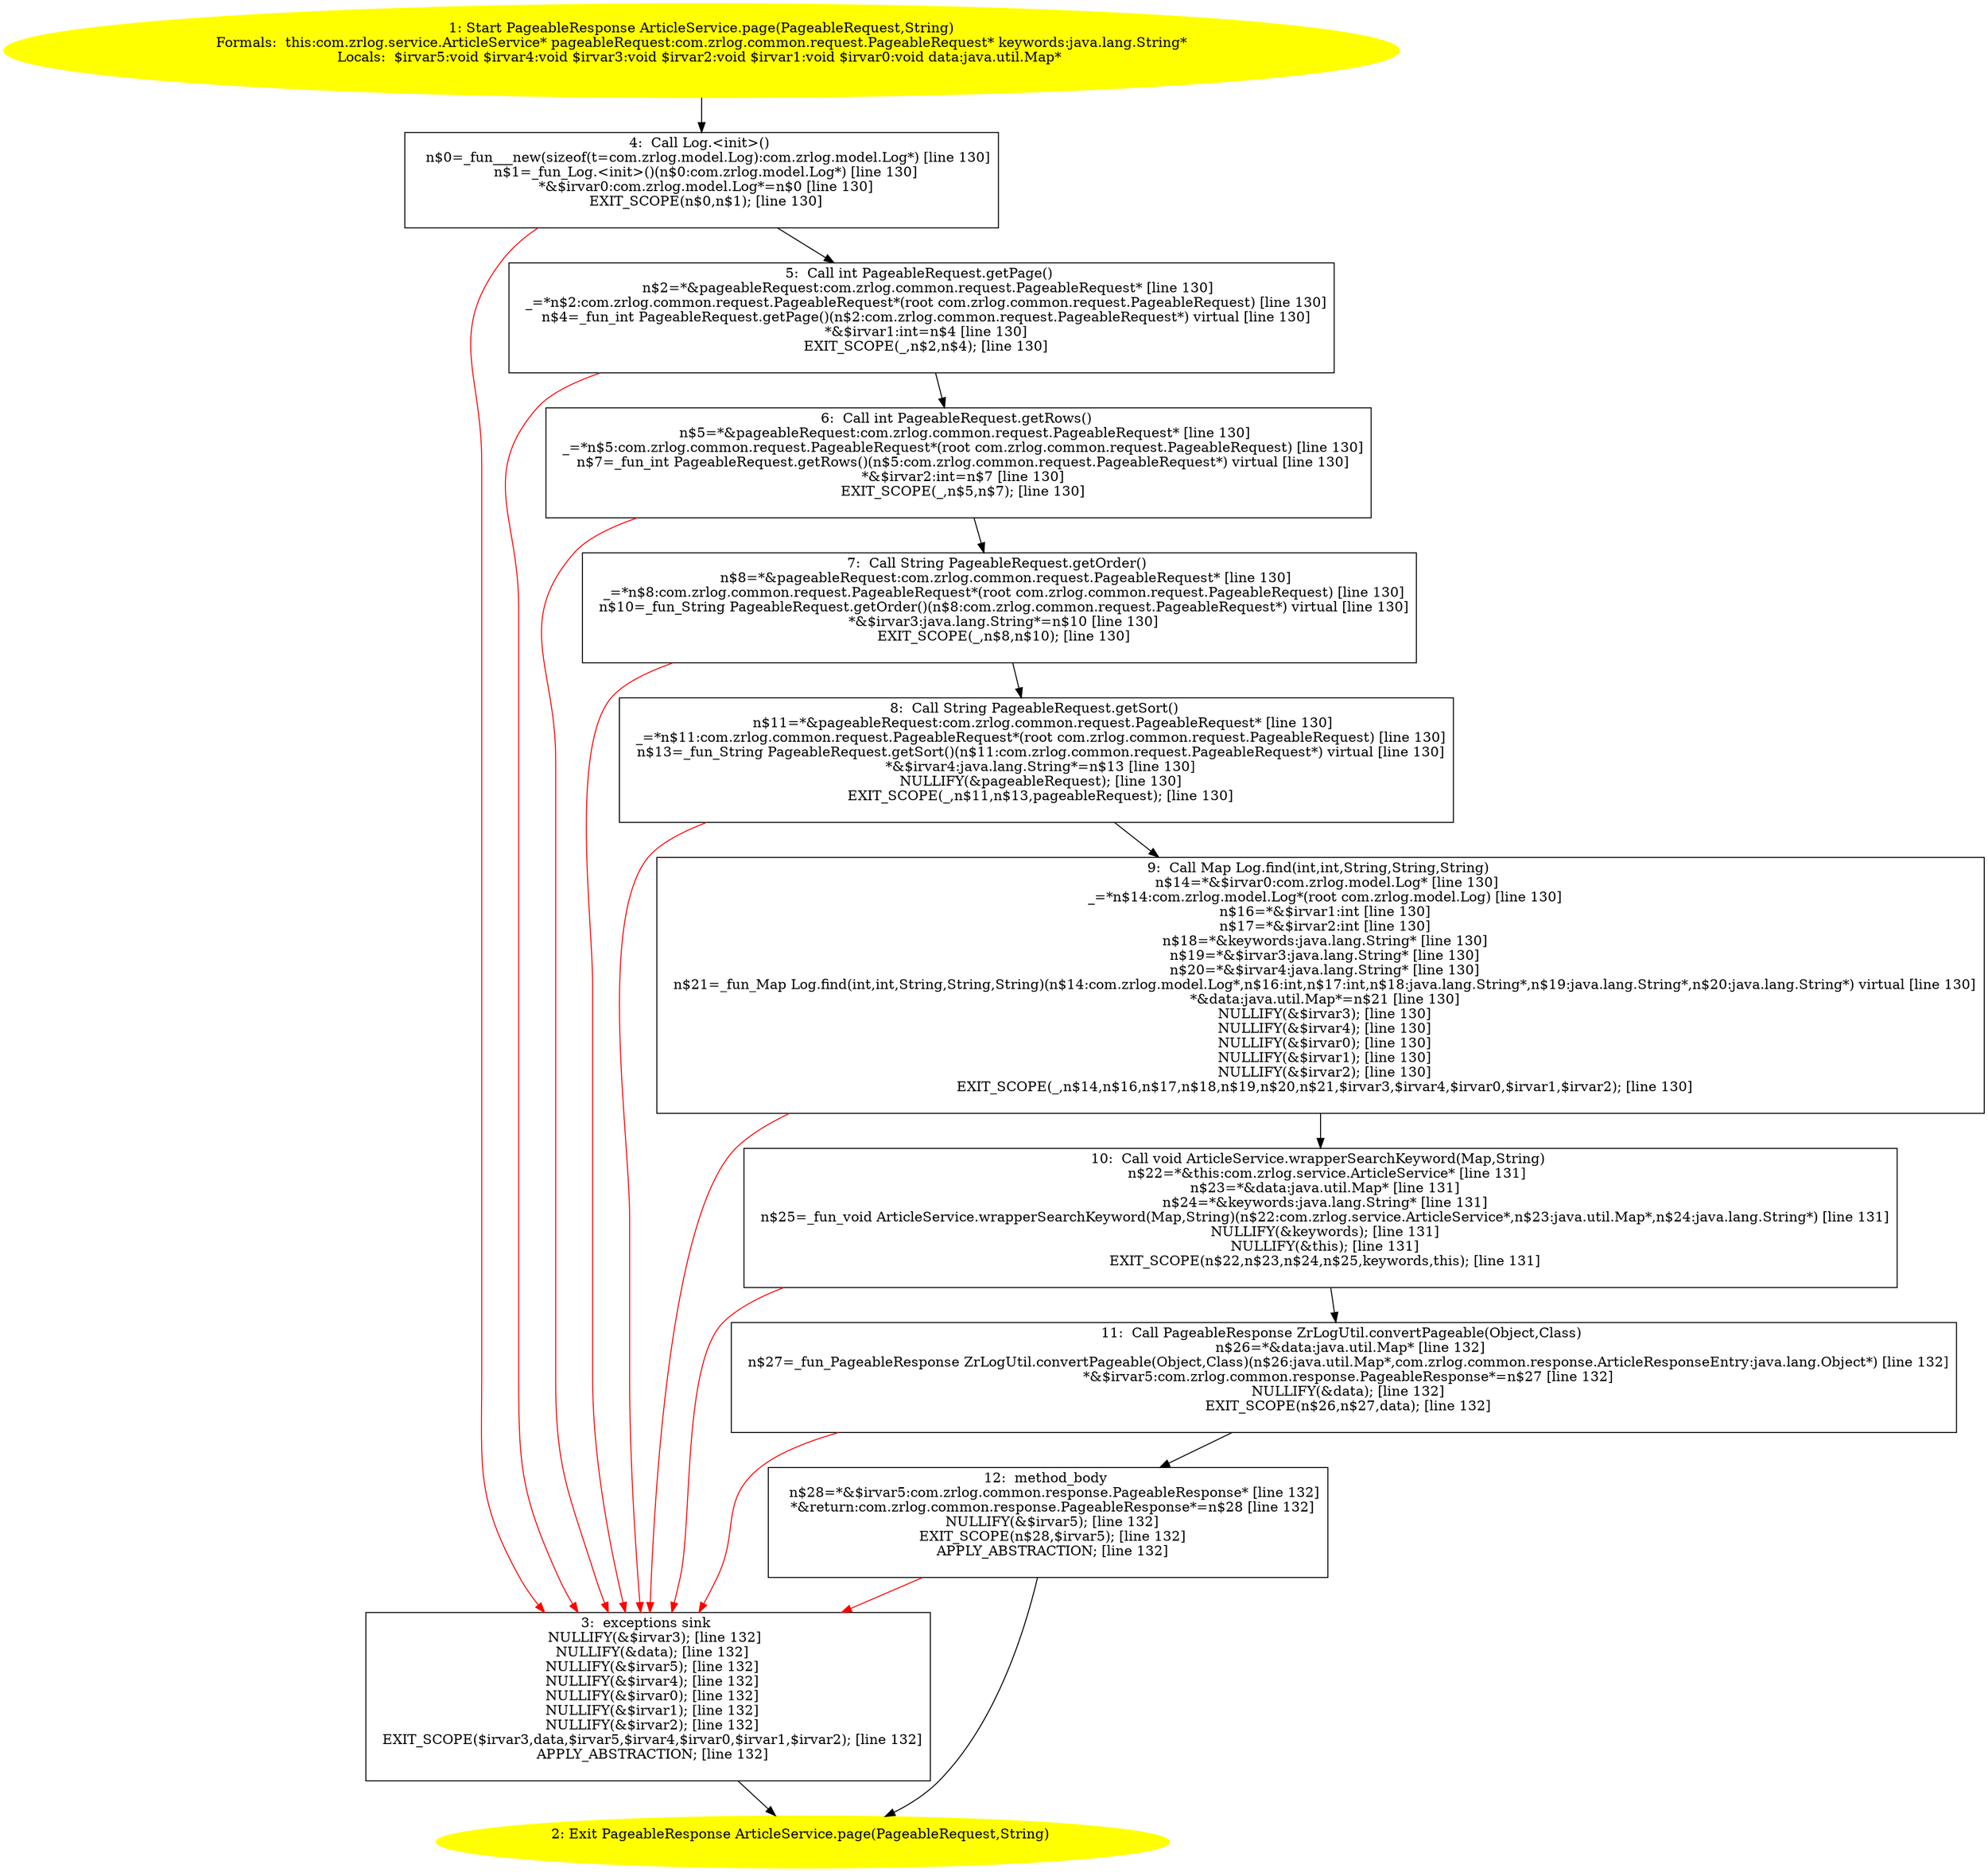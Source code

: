 /* @generated */
digraph cfg {
"com.zrlog.service.ArticleService.page(com.zrlog.common.request.PageableRequest,java.lang.String):com.f20721da27173eb570710cfe98f7bb6a_1" [label="1: Start PageableResponse ArticleService.page(PageableRequest,String)\nFormals:  this:com.zrlog.service.ArticleService* pageableRequest:com.zrlog.common.request.PageableRequest* keywords:java.lang.String*\nLocals:  $irvar5:void $irvar4:void $irvar3:void $irvar2:void $irvar1:void $irvar0:void data:java.util.Map* \n  " color=yellow style=filled]
	

	 "com.zrlog.service.ArticleService.page(com.zrlog.common.request.PageableRequest,java.lang.String):com.f20721da27173eb570710cfe98f7bb6a_1" -> "com.zrlog.service.ArticleService.page(com.zrlog.common.request.PageableRequest,java.lang.String):com.f20721da27173eb570710cfe98f7bb6a_4" ;
"com.zrlog.service.ArticleService.page(com.zrlog.common.request.PageableRequest,java.lang.String):com.f20721da27173eb570710cfe98f7bb6a_2" [label="2: Exit PageableResponse ArticleService.page(PageableRequest,String) \n  " color=yellow style=filled]
	

"com.zrlog.service.ArticleService.page(com.zrlog.common.request.PageableRequest,java.lang.String):com.f20721da27173eb570710cfe98f7bb6a_3" [label="3:  exceptions sink \n   NULLIFY(&$irvar3); [line 132]\n  NULLIFY(&data); [line 132]\n  NULLIFY(&$irvar5); [line 132]\n  NULLIFY(&$irvar4); [line 132]\n  NULLIFY(&$irvar0); [line 132]\n  NULLIFY(&$irvar1); [line 132]\n  NULLIFY(&$irvar2); [line 132]\n  EXIT_SCOPE($irvar3,data,$irvar5,$irvar4,$irvar0,$irvar1,$irvar2); [line 132]\n  APPLY_ABSTRACTION; [line 132]\n " shape="box"]
	

	 "com.zrlog.service.ArticleService.page(com.zrlog.common.request.PageableRequest,java.lang.String):com.f20721da27173eb570710cfe98f7bb6a_3" -> "com.zrlog.service.ArticleService.page(com.zrlog.common.request.PageableRequest,java.lang.String):com.f20721da27173eb570710cfe98f7bb6a_2" ;
"com.zrlog.service.ArticleService.page(com.zrlog.common.request.PageableRequest,java.lang.String):com.f20721da27173eb570710cfe98f7bb6a_4" [label="4:  Call Log.<init>() \n   n$0=_fun___new(sizeof(t=com.zrlog.model.Log):com.zrlog.model.Log*) [line 130]\n  n$1=_fun_Log.<init>()(n$0:com.zrlog.model.Log*) [line 130]\n  *&$irvar0:com.zrlog.model.Log*=n$0 [line 130]\n  EXIT_SCOPE(n$0,n$1); [line 130]\n " shape="box"]
	

	 "com.zrlog.service.ArticleService.page(com.zrlog.common.request.PageableRequest,java.lang.String):com.f20721da27173eb570710cfe98f7bb6a_4" -> "com.zrlog.service.ArticleService.page(com.zrlog.common.request.PageableRequest,java.lang.String):com.f20721da27173eb570710cfe98f7bb6a_5" ;
	 "com.zrlog.service.ArticleService.page(com.zrlog.common.request.PageableRequest,java.lang.String):com.f20721da27173eb570710cfe98f7bb6a_4" -> "com.zrlog.service.ArticleService.page(com.zrlog.common.request.PageableRequest,java.lang.String):com.f20721da27173eb570710cfe98f7bb6a_3" [color="red" ];
"com.zrlog.service.ArticleService.page(com.zrlog.common.request.PageableRequest,java.lang.String):com.f20721da27173eb570710cfe98f7bb6a_5" [label="5:  Call int PageableRequest.getPage() \n   n$2=*&pageableRequest:com.zrlog.common.request.PageableRequest* [line 130]\n  _=*n$2:com.zrlog.common.request.PageableRequest*(root com.zrlog.common.request.PageableRequest) [line 130]\n  n$4=_fun_int PageableRequest.getPage()(n$2:com.zrlog.common.request.PageableRequest*) virtual [line 130]\n  *&$irvar1:int=n$4 [line 130]\n  EXIT_SCOPE(_,n$2,n$4); [line 130]\n " shape="box"]
	

	 "com.zrlog.service.ArticleService.page(com.zrlog.common.request.PageableRequest,java.lang.String):com.f20721da27173eb570710cfe98f7bb6a_5" -> "com.zrlog.service.ArticleService.page(com.zrlog.common.request.PageableRequest,java.lang.String):com.f20721da27173eb570710cfe98f7bb6a_6" ;
	 "com.zrlog.service.ArticleService.page(com.zrlog.common.request.PageableRequest,java.lang.String):com.f20721da27173eb570710cfe98f7bb6a_5" -> "com.zrlog.service.ArticleService.page(com.zrlog.common.request.PageableRequest,java.lang.String):com.f20721da27173eb570710cfe98f7bb6a_3" [color="red" ];
"com.zrlog.service.ArticleService.page(com.zrlog.common.request.PageableRequest,java.lang.String):com.f20721da27173eb570710cfe98f7bb6a_6" [label="6:  Call int PageableRequest.getRows() \n   n$5=*&pageableRequest:com.zrlog.common.request.PageableRequest* [line 130]\n  _=*n$5:com.zrlog.common.request.PageableRequest*(root com.zrlog.common.request.PageableRequest) [line 130]\n  n$7=_fun_int PageableRequest.getRows()(n$5:com.zrlog.common.request.PageableRequest*) virtual [line 130]\n  *&$irvar2:int=n$7 [line 130]\n  EXIT_SCOPE(_,n$5,n$7); [line 130]\n " shape="box"]
	

	 "com.zrlog.service.ArticleService.page(com.zrlog.common.request.PageableRequest,java.lang.String):com.f20721da27173eb570710cfe98f7bb6a_6" -> "com.zrlog.service.ArticleService.page(com.zrlog.common.request.PageableRequest,java.lang.String):com.f20721da27173eb570710cfe98f7bb6a_7" ;
	 "com.zrlog.service.ArticleService.page(com.zrlog.common.request.PageableRequest,java.lang.String):com.f20721da27173eb570710cfe98f7bb6a_6" -> "com.zrlog.service.ArticleService.page(com.zrlog.common.request.PageableRequest,java.lang.String):com.f20721da27173eb570710cfe98f7bb6a_3" [color="red" ];
"com.zrlog.service.ArticleService.page(com.zrlog.common.request.PageableRequest,java.lang.String):com.f20721da27173eb570710cfe98f7bb6a_7" [label="7:  Call String PageableRequest.getOrder() \n   n$8=*&pageableRequest:com.zrlog.common.request.PageableRequest* [line 130]\n  _=*n$8:com.zrlog.common.request.PageableRequest*(root com.zrlog.common.request.PageableRequest) [line 130]\n  n$10=_fun_String PageableRequest.getOrder()(n$8:com.zrlog.common.request.PageableRequest*) virtual [line 130]\n  *&$irvar3:java.lang.String*=n$10 [line 130]\n  EXIT_SCOPE(_,n$8,n$10); [line 130]\n " shape="box"]
	

	 "com.zrlog.service.ArticleService.page(com.zrlog.common.request.PageableRequest,java.lang.String):com.f20721da27173eb570710cfe98f7bb6a_7" -> "com.zrlog.service.ArticleService.page(com.zrlog.common.request.PageableRequest,java.lang.String):com.f20721da27173eb570710cfe98f7bb6a_8" ;
	 "com.zrlog.service.ArticleService.page(com.zrlog.common.request.PageableRequest,java.lang.String):com.f20721da27173eb570710cfe98f7bb6a_7" -> "com.zrlog.service.ArticleService.page(com.zrlog.common.request.PageableRequest,java.lang.String):com.f20721da27173eb570710cfe98f7bb6a_3" [color="red" ];
"com.zrlog.service.ArticleService.page(com.zrlog.common.request.PageableRequest,java.lang.String):com.f20721da27173eb570710cfe98f7bb6a_8" [label="8:  Call String PageableRequest.getSort() \n   n$11=*&pageableRequest:com.zrlog.common.request.PageableRequest* [line 130]\n  _=*n$11:com.zrlog.common.request.PageableRequest*(root com.zrlog.common.request.PageableRequest) [line 130]\n  n$13=_fun_String PageableRequest.getSort()(n$11:com.zrlog.common.request.PageableRequest*) virtual [line 130]\n  *&$irvar4:java.lang.String*=n$13 [line 130]\n  NULLIFY(&pageableRequest); [line 130]\n  EXIT_SCOPE(_,n$11,n$13,pageableRequest); [line 130]\n " shape="box"]
	

	 "com.zrlog.service.ArticleService.page(com.zrlog.common.request.PageableRequest,java.lang.String):com.f20721da27173eb570710cfe98f7bb6a_8" -> "com.zrlog.service.ArticleService.page(com.zrlog.common.request.PageableRequest,java.lang.String):com.f20721da27173eb570710cfe98f7bb6a_9" ;
	 "com.zrlog.service.ArticleService.page(com.zrlog.common.request.PageableRequest,java.lang.String):com.f20721da27173eb570710cfe98f7bb6a_8" -> "com.zrlog.service.ArticleService.page(com.zrlog.common.request.PageableRequest,java.lang.String):com.f20721da27173eb570710cfe98f7bb6a_3" [color="red" ];
"com.zrlog.service.ArticleService.page(com.zrlog.common.request.PageableRequest,java.lang.String):com.f20721da27173eb570710cfe98f7bb6a_9" [label="9:  Call Map Log.find(int,int,String,String,String) \n   n$14=*&$irvar0:com.zrlog.model.Log* [line 130]\n  _=*n$14:com.zrlog.model.Log*(root com.zrlog.model.Log) [line 130]\n  n$16=*&$irvar1:int [line 130]\n  n$17=*&$irvar2:int [line 130]\n  n$18=*&keywords:java.lang.String* [line 130]\n  n$19=*&$irvar3:java.lang.String* [line 130]\n  n$20=*&$irvar4:java.lang.String* [line 130]\n  n$21=_fun_Map Log.find(int,int,String,String,String)(n$14:com.zrlog.model.Log*,n$16:int,n$17:int,n$18:java.lang.String*,n$19:java.lang.String*,n$20:java.lang.String*) virtual [line 130]\n  *&data:java.util.Map*=n$21 [line 130]\n  NULLIFY(&$irvar3); [line 130]\n  NULLIFY(&$irvar4); [line 130]\n  NULLIFY(&$irvar0); [line 130]\n  NULLIFY(&$irvar1); [line 130]\n  NULLIFY(&$irvar2); [line 130]\n  EXIT_SCOPE(_,n$14,n$16,n$17,n$18,n$19,n$20,n$21,$irvar3,$irvar4,$irvar0,$irvar1,$irvar2); [line 130]\n " shape="box"]
	

	 "com.zrlog.service.ArticleService.page(com.zrlog.common.request.PageableRequest,java.lang.String):com.f20721da27173eb570710cfe98f7bb6a_9" -> "com.zrlog.service.ArticleService.page(com.zrlog.common.request.PageableRequest,java.lang.String):com.f20721da27173eb570710cfe98f7bb6a_10" ;
	 "com.zrlog.service.ArticleService.page(com.zrlog.common.request.PageableRequest,java.lang.String):com.f20721da27173eb570710cfe98f7bb6a_9" -> "com.zrlog.service.ArticleService.page(com.zrlog.common.request.PageableRequest,java.lang.String):com.f20721da27173eb570710cfe98f7bb6a_3" [color="red" ];
"com.zrlog.service.ArticleService.page(com.zrlog.common.request.PageableRequest,java.lang.String):com.f20721da27173eb570710cfe98f7bb6a_10" [label="10:  Call void ArticleService.wrapperSearchKeyword(Map,String) \n   n$22=*&this:com.zrlog.service.ArticleService* [line 131]\n  n$23=*&data:java.util.Map* [line 131]\n  n$24=*&keywords:java.lang.String* [line 131]\n  n$25=_fun_void ArticleService.wrapperSearchKeyword(Map,String)(n$22:com.zrlog.service.ArticleService*,n$23:java.util.Map*,n$24:java.lang.String*) [line 131]\n  NULLIFY(&keywords); [line 131]\n  NULLIFY(&this); [line 131]\n  EXIT_SCOPE(n$22,n$23,n$24,n$25,keywords,this); [line 131]\n " shape="box"]
	

	 "com.zrlog.service.ArticleService.page(com.zrlog.common.request.PageableRequest,java.lang.String):com.f20721da27173eb570710cfe98f7bb6a_10" -> "com.zrlog.service.ArticleService.page(com.zrlog.common.request.PageableRequest,java.lang.String):com.f20721da27173eb570710cfe98f7bb6a_11" ;
	 "com.zrlog.service.ArticleService.page(com.zrlog.common.request.PageableRequest,java.lang.String):com.f20721da27173eb570710cfe98f7bb6a_10" -> "com.zrlog.service.ArticleService.page(com.zrlog.common.request.PageableRequest,java.lang.String):com.f20721da27173eb570710cfe98f7bb6a_3" [color="red" ];
"com.zrlog.service.ArticleService.page(com.zrlog.common.request.PageableRequest,java.lang.String):com.f20721da27173eb570710cfe98f7bb6a_11" [label="11:  Call PageableResponse ZrLogUtil.convertPageable(Object,Class) \n   n$26=*&data:java.util.Map* [line 132]\n  n$27=_fun_PageableResponse ZrLogUtil.convertPageable(Object,Class)(n$26:java.util.Map*,com.zrlog.common.response.ArticleResponseEntry:java.lang.Object*) [line 132]\n  *&$irvar5:com.zrlog.common.response.PageableResponse*=n$27 [line 132]\n  NULLIFY(&data); [line 132]\n  EXIT_SCOPE(n$26,n$27,data); [line 132]\n " shape="box"]
	

	 "com.zrlog.service.ArticleService.page(com.zrlog.common.request.PageableRequest,java.lang.String):com.f20721da27173eb570710cfe98f7bb6a_11" -> "com.zrlog.service.ArticleService.page(com.zrlog.common.request.PageableRequest,java.lang.String):com.f20721da27173eb570710cfe98f7bb6a_12" ;
	 "com.zrlog.service.ArticleService.page(com.zrlog.common.request.PageableRequest,java.lang.String):com.f20721da27173eb570710cfe98f7bb6a_11" -> "com.zrlog.service.ArticleService.page(com.zrlog.common.request.PageableRequest,java.lang.String):com.f20721da27173eb570710cfe98f7bb6a_3" [color="red" ];
"com.zrlog.service.ArticleService.page(com.zrlog.common.request.PageableRequest,java.lang.String):com.f20721da27173eb570710cfe98f7bb6a_12" [label="12:  method_body \n   n$28=*&$irvar5:com.zrlog.common.response.PageableResponse* [line 132]\n  *&return:com.zrlog.common.response.PageableResponse*=n$28 [line 132]\n  NULLIFY(&$irvar5); [line 132]\n  EXIT_SCOPE(n$28,$irvar5); [line 132]\n  APPLY_ABSTRACTION; [line 132]\n " shape="box"]
	

	 "com.zrlog.service.ArticleService.page(com.zrlog.common.request.PageableRequest,java.lang.String):com.f20721da27173eb570710cfe98f7bb6a_12" -> "com.zrlog.service.ArticleService.page(com.zrlog.common.request.PageableRequest,java.lang.String):com.f20721da27173eb570710cfe98f7bb6a_2" ;
	 "com.zrlog.service.ArticleService.page(com.zrlog.common.request.PageableRequest,java.lang.String):com.f20721da27173eb570710cfe98f7bb6a_12" -> "com.zrlog.service.ArticleService.page(com.zrlog.common.request.PageableRequest,java.lang.String):com.f20721da27173eb570710cfe98f7bb6a_3" [color="red" ];
}
